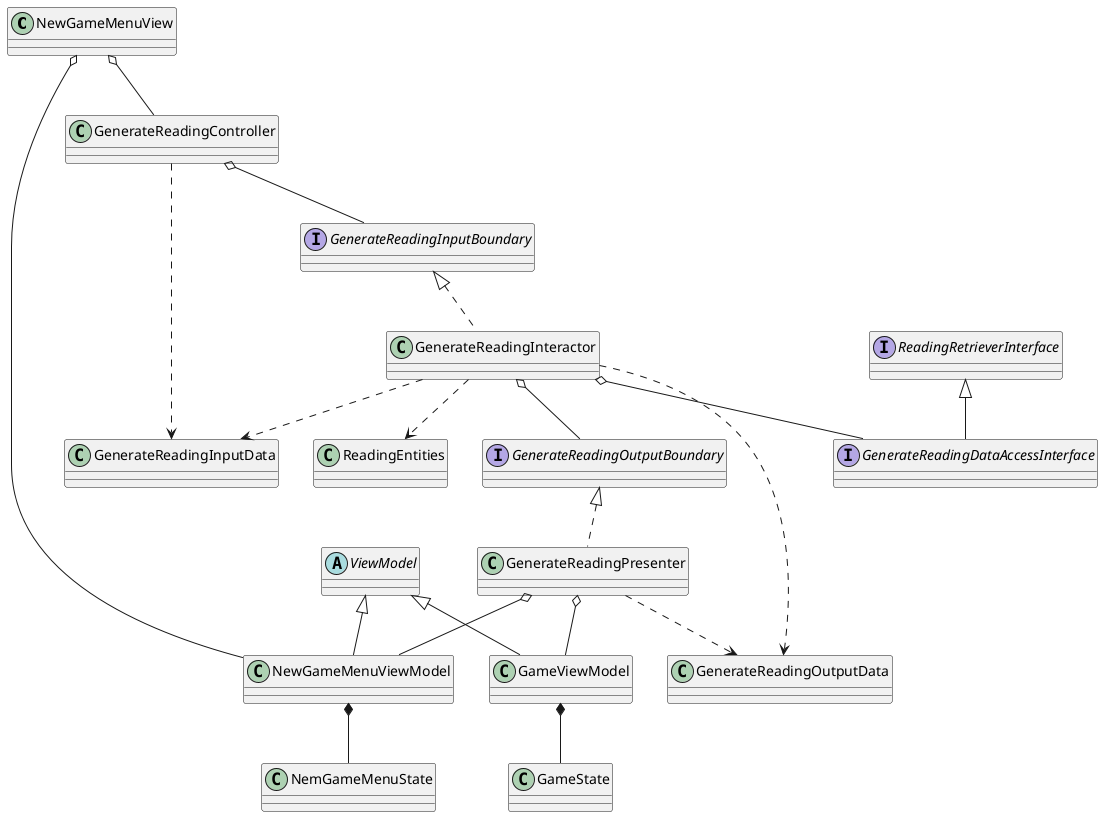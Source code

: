 @startuml
class NewGameMenuView{}

abstract ViewModel{}
class NewGameMenuViewModel{}
class NemGameMenuState{}
class GameViewModel{}
class GameState{}

class GenerateReadingController{}

class GenerateReadingInputData{}

interface GenerateReadingInputBoundary{}

class GenerateReadingInteractor{}

class GenerateReadingOutputData{}

interface GenerateReadingOutputBoundary{}

class GenerateReadingPresenter{}

interface ReadingRetrieverInterface{}

interface GenerateReadingDataAccessInterface{}

class ReadingEntities{}

ViewModel <|-- NewGameMenuViewModel
ViewModel <|-- GameViewModel
NewGameMenuViewModel *-- NemGameMenuState
GameViewModel *-- GameState

NewGameMenuView o-- NewGameMenuViewModel
NewGameMenuView o-- GenerateReadingController

GenerateReadingController o-- GenerateReadingInputBoundary

GenerateReadingController ..> GenerateReadingInputData

GenerateReadingInputBoundary <|.. GenerateReadingInteractor

GenerateReadingInteractor ..> GenerateReadingInputData
GenerateReadingInteractor ..> GenerateReadingOutputData
GenerateReadingInteractor ..> ReadingEntities

GenerateReadingInteractor o-- GenerateReadingOutputBoundary
GenerateReadingInteractor o-- GenerateReadingDataAccessInterface

ReadingRetrieverInterface <|-- GenerateReadingDataAccessInterface

GenerateReadingOutputBoundary <|.. GenerateReadingPresenter

GenerateReadingPresenter ..> GenerateReadingOutputData

GenerateReadingPresenter o-- NewGameMenuViewModel
GenerateReadingPresenter o-- GameViewModel
@enduml